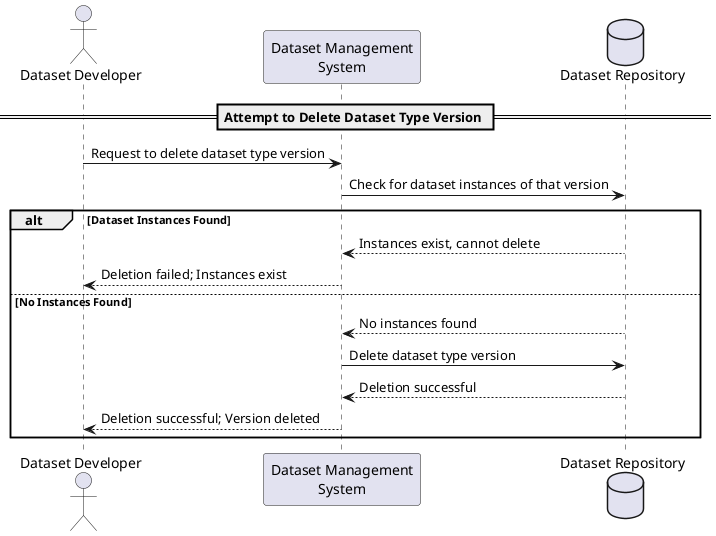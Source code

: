 @startuml
actor Developer as "Dataset Developer"
participant "Dataset Management\nSystem" as DMS
database "Dataset Repository" as Repo

== Attempt to Delete Dataset Type Version ==

Developer -> DMS : Request to delete dataset type version
DMS -> Repo : Check for dataset instances of that version
alt Dataset Instances Found
    Repo --> DMS : Instances exist, cannot delete
    DMS --> Developer : Deletion failed; Instances exist
else No Instances Found
    Repo --> DMS : No instances found
    DMS -> Repo : Delete dataset type version
    Repo --> DMS : Deletion successful
    DMS --> Developer : Deletion successful; Version deleted
end
@enduml